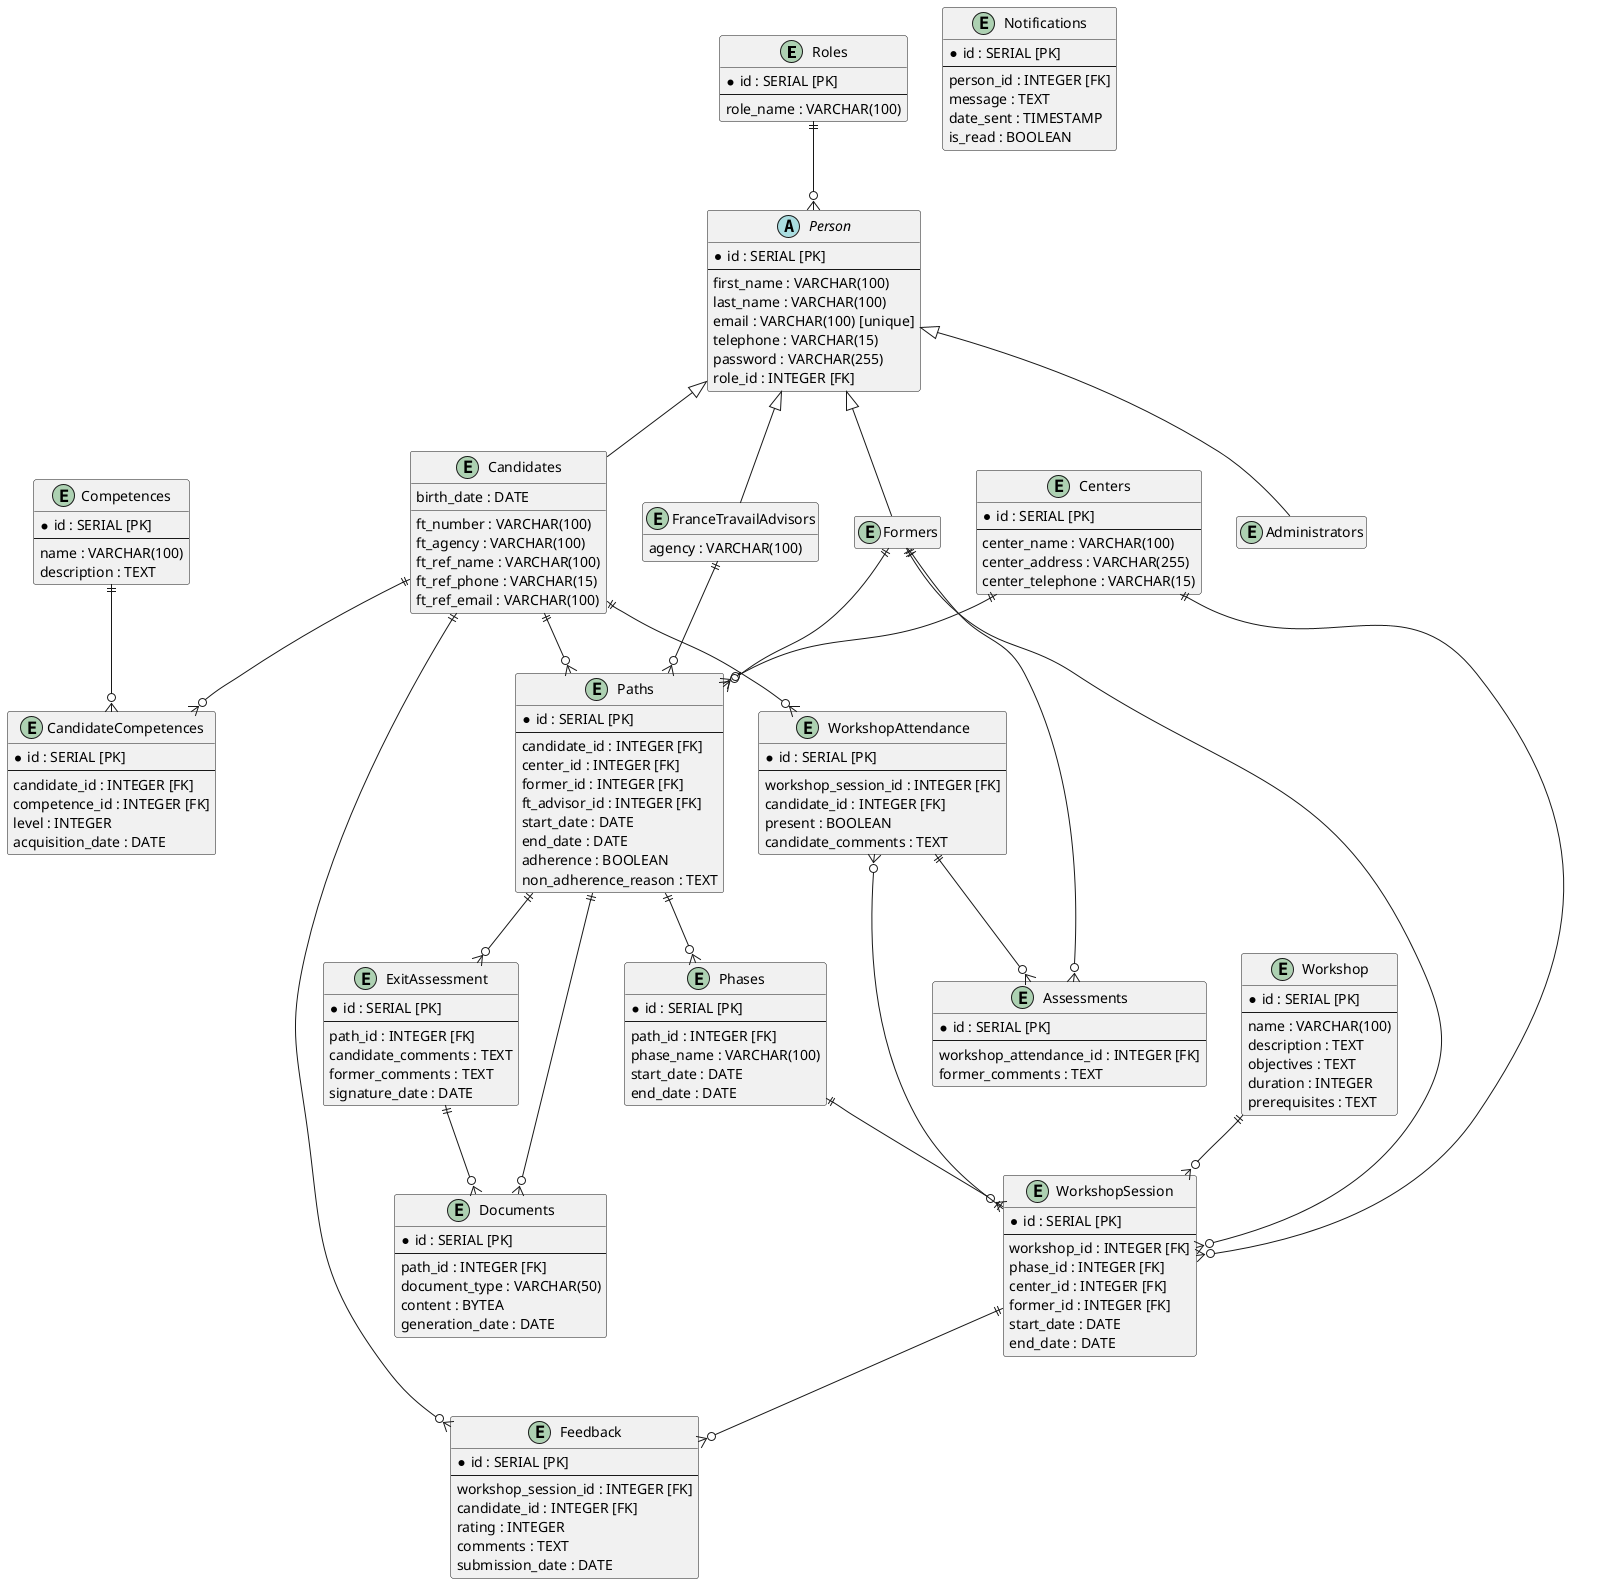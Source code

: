 @startuml
hide empty members

entity Roles {
    * id : SERIAL [PK]
    ---
    role_name : VARCHAR(100)
}

entity Centers {
    * id : SERIAL [PK]
    ---
    center_name : VARCHAR(100)
    center_address : VARCHAR(255)
    center_telephone : VARCHAR(15)
}

abstract class Person {
    * id : SERIAL [PK]
    ---
    first_name : VARCHAR(100)
    last_name : VARCHAR(100)
    email : VARCHAR(100) [unique]
    telephone : VARCHAR(15)
    password : VARCHAR(255)
    role_id : INTEGER [FK]
}

entity Candidates {
    birth_date : DATE
    ft_number : VARCHAR(100)
    ft_agency : VARCHAR(100)
    ft_ref_name : VARCHAR(100)
    ft_ref_phone : VARCHAR(15)
    ft_ref_email : VARCHAR(100)
}

entity Formers {}

entity Administrators {}

entity FranceTravailAdvisors {
    agency : VARCHAR(100)
}

entity Paths {
    * id : SERIAL [PK]
    ---
    candidate_id : INTEGER [FK]
    center_id : INTEGER [FK]
    former_id : INTEGER [FK]
    ft_advisor_id : INTEGER [FK]
    start_date : DATE
    end_date : DATE
    adherence : BOOLEAN
    non_adherence_reason : TEXT
}

entity Phases {
    * id : SERIAL [PK]
    ---
    path_id : INTEGER [FK]
    phase_name : VARCHAR(100)
    start_date : DATE
    end_date : DATE
}

entity Workshop {
    * id : SERIAL [PK]
    ---
    name : VARCHAR(100)
    description : TEXT
    objectives : TEXT
    duration : INTEGER
    prerequisites : TEXT
}

entity WorkshopSession {
    * id : SERIAL [PK]
    ---
    workshop_id : INTEGER [FK]
    phase_id : INTEGER [FK]
    center_id : INTEGER [FK]
    former_id : INTEGER [FK]
    start_date : DATE
    end_date : DATE
}

entity WorkshopAttendance {
    * id : SERIAL [PK]
    ---
    workshop_session_id : INTEGER [FK]
    candidate_id : INTEGER [FK]
    present : BOOLEAN
    candidate_comments : TEXT
}

entity Assessments {
    * id : SERIAL [PK]
    ---
    workshop_attendance_id : INTEGER [FK]
    former_comments : TEXT
}

entity ExitAssessment {
    * id : SERIAL [PK]
    ---
    path_id : INTEGER [FK]
    candidate_comments : TEXT
    former_comments : TEXT
    signature_date : DATE
}

entity Notifications {
    * id : SERIAL [PK]
    ---
    person_id : INTEGER [FK]
    message : TEXT
    date_sent : TIMESTAMP
    is_read : BOOLEAN
}

entity Documents {
    * id : SERIAL [PK]
    ---
    path_id : INTEGER [FK]
    document_type : VARCHAR(50)
    content : BYTEA
    generation_date : DATE
}

entity Competences {
    * id : SERIAL [PK]
    ---
    name : VARCHAR(100)
    description : TEXT
}

entity CandidateCompetences {
    * id : SERIAL [PK]
    ---
    candidate_id : INTEGER [FK]
    competence_id : INTEGER [FK]
    level : INTEGER
    acquisition_date : DATE
}

entity Feedback {
    * id : SERIAL [PK]
    ---
    workshop_session_id : INTEGER [FK]
    candidate_id : INTEGER [FK]
    rating : INTEGER
    comments : TEXT
    submission_date : DATE
}

Person <|-- Candidates
Person <|-- Formers
Person <|-- Administrators
Person <|-- FranceTravailAdvisors

Roles ||--o{ Person
Centers ||--o{ Paths
Centers ||--o{ WorkshopSession
Candidates ||--o{ Paths
Candidates ||--o{ WorkshopAttendance
Candidates ||--o{ CandidateCompetences
Candidates ||--o{ Feedback
Formers ||--o{ Paths
Formers ||--o{ WorkshopSession
Formers ||--o{ Assessments
FranceTravailAdvisors ||--o{ Paths
Paths ||--o{ Phases
Paths ||--o{ ExitAssessment
Paths ||--o{ Documents
Phases ||--o{ WorkshopSession
Workshop ||--o{ WorkshopSession
WorkshopAttendance }o--|| WorkshopSession
WorkshopAttendance ||--o{ Assessments
ExitAssessment ||--o{ Documents
Competences ||--o{ CandidateCompetences
WorkshopSession ||--o{ Feedback

@enduml